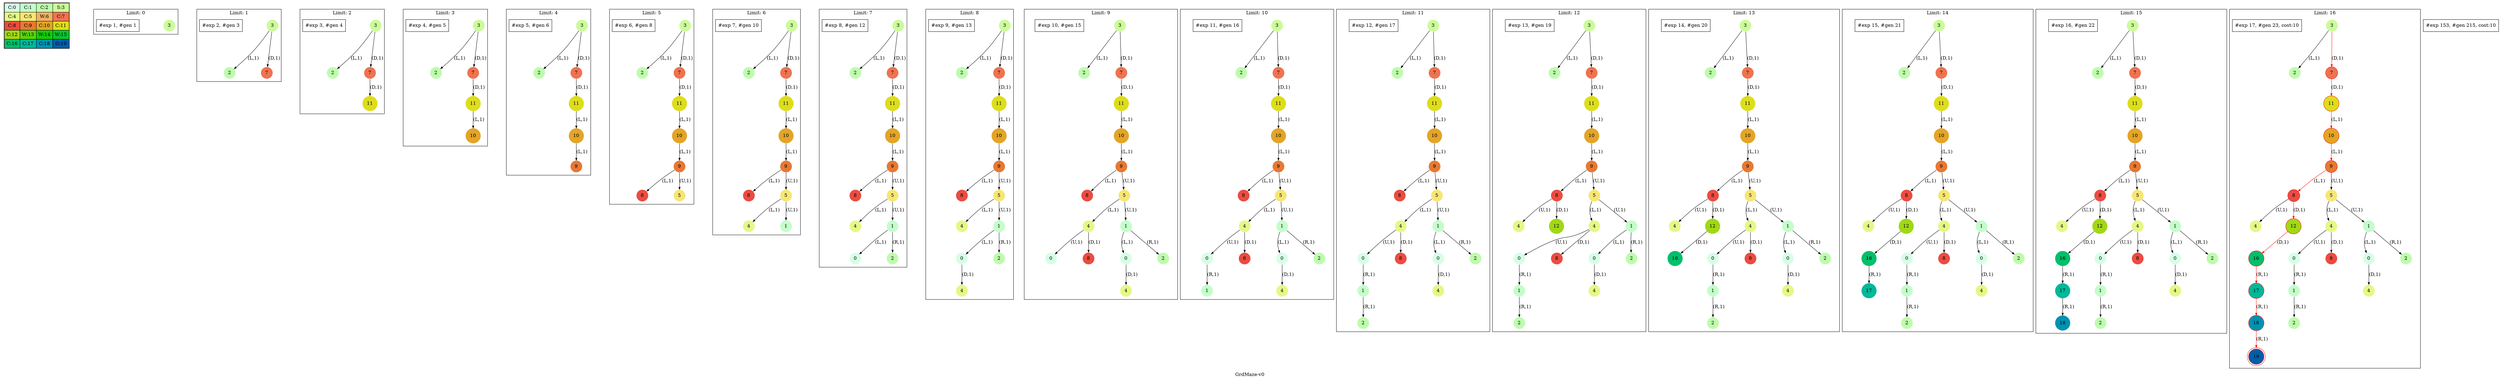 strict digraph GrdMaze { label="GrdMaze-v0"
subgraph MAP {label=Map;map [shape=plaintext label=<<table border="1" cellpadding="5" cellspacing="0" cellborder="1"><tr><td bgcolor="0.39803922 0.15947579 0.99679532 1.        ">C:0</td><td bgcolor="0.35098039 0.23194764 0.99315867 1.        ">C:1</td><td bgcolor="0.29607843 0.31486959 0.98720184 1.        ">C:2</td><td bgcolor="0.24901961 0.38410575 0.98063477 1.        ">S:3</td></tr><tr><td bgcolor="0.19411765 0.46220388 0.97128103 1.        ">C:4</td><td bgcolor="0.14705882 0.52643216 0.96182564 1.        ">C:5</td><td bgcolor="0.09215686 0.59770746 0.94913494 1.        ">W:6</td><td bgcolor="0.0372549  0.66454018 0.93467977 1.        ">C:7</td></tr><tr><td bgcolor="0.00980392 0.71791192 0.92090552 1.        ">C:8</td><td bgcolor="0.06470588 0.77520398 0.9032472  1.        ">C:9</td><td bgcolor="0.11176471 0.81974048 0.88677369 1.        ">C:10</td><td bgcolor="0.16666667 0.8660254  0.8660254  1.        ">C:11</td></tr><tr><td bgcolor="0.21372549 0.9005867  0.84695821 1.        ">C:12</td><td bgcolor="0.26862745 0.93467977 0.82325295 1.        ">W:13</td><td bgcolor="0.32352941 0.96182564 0.79801723 1.        ">W:14</td><td bgcolor="0.37058824 0.97940977 0.77520398 1.        ">W:15</td></tr><tr><td bgcolor="0.4254902  0.99315867 0.74725253 1.        ">C:16</td><td bgcolor="0.47254902 0.99907048 0.72218645 1.        ">C:17</td><td bgcolor="0.52745098 0.99907048 0.69169844 1.        ">C:18</td><td bgcolor="0.5745098  0.99315867 0.66454018 1.        ">G:19</td></tr></table>>]} 
nodesep=1 ranksep=0.5 node [shape=circle] edge [arrowsize=0.7] 
subgraph cluster0 { label="Limit: 0" nodesep=1 ranksep=0.5 node [shape=circle] edge [arrowsize=0.7] 
"0_3" [label=3 style=filled color=white  fillcolor="0.24901961 0.38410575 0.98063477 1.        "];  "#exp 1, #gen 1" [ shape=box ];
}
subgraph cluster1 { label="Limit: 1" nodesep=1 ranksep=0.5 node [shape=circle] edge [arrowsize=0.7] 
"1_3" [label=3 style=filled color=white  fillcolor="0.24901961 0.38410575 0.98063477 1.        "]; 
"1_3.2-0" [label=2 style=filled color=white  fillcolor="0.29607843 0.31486959 0.98720184 1.        "];  "1_3" -> "1_3.2-0" [label="(L,1)" ]; 
"1_3.7-3" [label=7 style=filled color=white  fillcolor="0.0372549  0.66454018 0.93467977 1.        "];  "1_3" -> "1_3.7-3" [label="(D,1)" ];  "#exp 2, #gen 3" [ shape=box ];
}
subgraph cluster2 { label="Limit: 2" nodesep=1 ranksep=0.5 node [shape=circle] edge [arrowsize=0.7] 
"2_3" [label=3 style=filled color=white  fillcolor="0.24901961 0.38410575 0.98063477 1.        "]; 
"2_3.2-0" [label=2 style=filled color=white  fillcolor="0.29607843 0.31486959 0.98720184 1.        "];  "2_3" -> "2_3.2-0" [label="(L,1)" ]; 
"2_3.7-3" [label=7 style=filled color=white  fillcolor="0.0372549  0.66454018 0.93467977 1.        "];  "2_3" -> "2_3.7-3" [label="(D,1)" ]; 
"2_3.7.11-3" [label=11 style=filled color=white  fillcolor="0.16666667 0.8660254  0.8660254  1.        "];  "2_3.7-3" -> "2_3.7.11-3" [label="(D,1)" ];  "#exp 3, #gen 4" [ shape=box ];
}
subgraph cluster3 { label="Limit: 3" nodesep=1 ranksep=0.5 node [shape=circle] edge [arrowsize=0.7] 
"3_3" [label=3 style=filled color=white  fillcolor="0.24901961 0.38410575 0.98063477 1.        "]; 
"3_3.2-0" [label=2 style=filled color=white  fillcolor="0.29607843 0.31486959 0.98720184 1.        "];  "3_3" -> "3_3.2-0" [label="(L,1)" ]; 
"3_3.7-3" [label=7 style=filled color=white  fillcolor="0.0372549  0.66454018 0.93467977 1.        "];  "3_3" -> "3_3.7-3" [label="(D,1)" ]; 
"3_3.7.11-3" [label=11 style=filled color=white  fillcolor="0.16666667 0.8660254  0.8660254  1.        "];  "3_3.7-3" -> "3_3.7.11-3" [label="(D,1)" ]; 
"3_3.7.11.10-0" [label=10 style=filled color=white  fillcolor="0.11176471 0.81974048 0.88677369 1.        "];  "3_3.7.11-3" -> "3_3.7.11.10-0" [label="(L,1)" ];  "#exp 4, #gen 5" [ shape=box ];
}
subgraph cluster4 { label="Limit: 4" nodesep=1 ranksep=0.5 node [shape=circle] edge [arrowsize=0.7] 
"4_3" [label=3 style=filled color=white  fillcolor="0.24901961 0.38410575 0.98063477 1.        "]; 
"4_3.2-0" [label=2 style=filled color=white  fillcolor="0.29607843 0.31486959 0.98720184 1.        "];  "4_3" -> "4_3.2-0" [label="(L,1)" ]; 
"4_3.7-3" [label=7 style=filled color=white  fillcolor="0.0372549  0.66454018 0.93467977 1.        "];  "4_3" -> "4_3.7-3" [label="(D,1)" ]; 
"4_3.7.11-3" [label=11 style=filled color=white  fillcolor="0.16666667 0.8660254  0.8660254  1.        "];  "4_3.7-3" -> "4_3.7.11-3" [label="(D,1)" ]; 
"4_3.7.11.10-0" [label=10 style=filled color=white  fillcolor="0.11176471 0.81974048 0.88677369 1.        "];  "4_3.7.11-3" -> "4_3.7.11.10-0" [label="(L,1)" ]; 
"4_3.7.11.10.9-0" [label=9 style=filled color=white  fillcolor="0.06470588 0.77520398 0.9032472  1.        "];  "4_3.7.11.10-0" -> "4_3.7.11.10.9-0" [label="(L,1)" ];  "#exp 5, #gen 6" [ shape=box ];
}
subgraph cluster5 { label="Limit: 5" nodesep=1 ranksep=0.5 node [shape=circle] edge [arrowsize=0.7] 
"5_3" [label=3 style=filled color=white  fillcolor="0.24901961 0.38410575 0.98063477 1.        "]; 
"5_3.2-0" [label=2 style=filled color=white  fillcolor="0.29607843 0.31486959 0.98720184 1.        "];  "5_3" -> "5_3.2-0" [label="(L,1)" ]; 
"5_3.7-3" [label=7 style=filled color=white  fillcolor="0.0372549  0.66454018 0.93467977 1.        "];  "5_3" -> "5_3.7-3" [label="(D,1)" ]; 
"5_3.7.11-3" [label=11 style=filled color=white  fillcolor="0.16666667 0.8660254  0.8660254  1.        "];  "5_3.7-3" -> "5_3.7.11-3" [label="(D,1)" ]; 
"5_3.7.11.10-0" [label=10 style=filled color=white  fillcolor="0.11176471 0.81974048 0.88677369 1.        "];  "5_3.7.11-3" -> "5_3.7.11.10-0" [label="(L,1)" ]; 
"5_3.7.11.10.9-0" [label=9 style=filled color=white  fillcolor="0.06470588 0.77520398 0.9032472  1.        "];  "5_3.7.11.10-0" -> "5_3.7.11.10.9-0" [label="(L,1)" ]; 
"5_3.7.11.10.9.8-0" [label=8 style=filled color=white  fillcolor="0.00980392 0.71791192 0.92090552 1.        "];  "5_3.7.11.10.9-0" -> "5_3.7.11.10.9.8-0" [label="(L,1)" ]; 
"5_3.7.11.10.9.5-2" [label=5 style=filled color=white  fillcolor="0.14705882 0.52643216 0.96182564 1.        "];  "5_3.7.11.10.9-0" -> "5_3.7.11.10.9.5-2" [label="(U,1)" ];  "#exp 6, #gen 8" [ shape=box ];
}
subgraph cluster6 { label="Limit: 6" nodesep=1 ranksep=0.5 node [shape=circle] edge [arrowsize=0.7] 
"6_3" [label=3 style=filled color=white  fillcolor="0.24901961 0.38410575 0.98063477 1.        "]; 
"6_3.2-0" [label=2 style=filled color=white  fillcolor="0.29607843 0.31486959 0.98720184 1.        "];  "6_3" -> "6_3.2-0" [label="(L,1)" ]; 
"6_3.7-3" [label=7 style=filled color=white  fillcolor="0.0372549  0.66454018 0.93467977 1.        "];  "6_3" -> "6_3.7-3" [label="(D,1)" ]; 
"6_3.7.11-3" [label=11 style=filled color=white  fillcolor="0.16666667 0.8660254  0.8660254  1.        "];  "6_3.7-3" -> "6_3.7.11-3" [label="(D,1)" ]; 
"6_3.7.11.10-0" [label=10 style=filled color=white  fillcolor="0.11176471 0.81974048 0.88677369 1.        "];  "6_3.7.11-3" -> "6_3.7.11.10-0" [label="(L,1)" ]; 
"6_3.7.11.10.9-0" [label=9 style=filled color=white  fillcolor="0.06470588 0.77520398 0.9032472  1.        "];  "6_3.7.11.10-0" -> "6_3.7.11.10.9-0" [label="(L,1)" ]; 
"6_3.7.11.10.9.8-0" [label=8 style=filled color=white  fillcolor="0.00980392 0.71791192 0.92090552 1.        "];  "6_3.7.11.10.9-0" -> "6_3.7.11.10.9.8-0" [label="(L,1)" ]; 
"6_3.7.11.10.9.5-2" [label=5 style=filled color=white  fillcolor="0.14705882 0.52643216 0.96182564 1.        "];  "6_3.7.11.10.9-0" -> "6_3.7.11.10.9.5-2" [label="(U,1)" ]; 
"6_3.7.11.10.9.5.4-0" [label=4 style=filled color=white  fillcolor="0.19411765 0.46220388 0.97128103 1.        "];  "6_3.7.11.10.9.5-2" -> "6_3.7.11.10.9.5.4-0" [label="(L,1)" ]; 
"6_3.7.11.10.9.5.1-2" [label=1 style=filled color=white  fillcolor="0.35098039 0.23194764 0.99315867 1.        "];  "6_3.7.11.10.9.5-2" -> "6_3.7.11.10.9.5.1-2" [label="(U,1)" ];  "#exp 7, #gen 10" [ shape=box ];
}
subgraph cluster7 { label="Limit: 7" nodesep=1 ranksep=0.5 node [shape=circle] edge [arrowsize=0.7] 
"7_3" [label=3 style=filled color=white  fillcolor="0.24901961 0.38410575 0.98063477 1.        "]; 
"7_3.2-0" [label=2 style=filled color=white  fillcolor="0.29607843 0.31486959 0.98720184 1.        "];  "7_3" -> "7_3.2-0" [label="(L,1)" ]; 
"7_3.7-3" [label=7 style=filled color=white  fillcolor="0.0372549  0.66454018 0.93467977 1.        "];  "7_3" -> "7_3.7-3" [label="(D,1)" ]; 
"7_3.7.11-3" [label=11 style=filled color=white  fillcolor="0.16666667 0.8660254  0.8660254  1.        "];  "7_3.7-3" -> "7_3.7.11-3" [label="(D,1)" ]; 
"7_3.7.11.10-0" [label=10 style=filled color=white  fillcolor="0.11176471 0.81974048 0.88677369 1.        "];  "7_3.7.11-3" -> "7_3.7.11.10-0" [label="(L,1)" ]; 
"7_3.7.11.10.9-0" [label=9 style=filled color=white  fillcolor="0.06470588 0.77520398 0.9032472  1.        "];  "7_3.7.11.10-0" -> "7_3.7.11.10.9-0" [label="(L,1)" ]; 
"7_3.7.11.10.9.8-0" [label=8 style=filled color=white  fillcolor="0.00980392 0.71791192 0.92090552 1.        "];  "7_3.7.11.10.9-0" -> "7_3.7.11.10.9.8-0" [label="(L,1)" ]; 
"7_3.7.11.10.9.5-2" [label=5 style=filled color=white  fillcolor="0.14705882 0.52643216 0.96182564 1.        "];  "7_3.7.11.10.9-0" -> "7_3.7.11.10.9.5-2" [label="(U,1)" ]; 
"7_3.7.11.10.9.5.4-0" [label=4 style=filled color=white  fillcolor="0.19411765 0.46220388 0.97128103 1.        "];  "7_3.7.11.10.9.5-2" -> "7_3.7.11.10.9.5.4-0" [label="(L,1)" ]; 
"7_3.7.11.10.9.5.1-2" [label=1 style=filled color=white  fillcolor="0.35098039 0.23194764 0.99315867 1.        "];  "7_3.7.11.10.9.5-2" -> "7_3.7.11.10.9.5.1-2" [label="(U,1)" ]; 
"7_3.7.11.10.9.5.1.0-0" [label=0 style=filled color=white  fillcolor="0.39803922 0.15947579 0.99679532 1.        "];  "7_3.7.11.10.9.5.1-2" -> "7_3.7.11.10.9.5.1.0-0" [label="(L,1)" ]; 
"7_3.7.11.10.9.5.1.2-1" [label=2 style=filled color=white  fillcolor="0.29607843 0.31486959 0.98720184 1.        "];  "7_3.7.11.10.9.5.1-2" -> "7_3.7.11.10.9.5.1.2-1" [label="(R,1)" ];  "#exp 8, #gen 12" [ shape=box ];
}
subgraph cluster8 { label="Limit: 8" nodesep=1 ranksep=0.5 node [shape=circle] edge [arrowsize=0.7] 
"8_3" [label=3 style=filled color=white  fillcolor="0.24901961 0.38410575 0.98063477 1.        "]; 
"8_3.2-0" [label=2 style=filled color=white  fillcolor="0.29607843 0.31486959 0.98720184 1.        "];  "8_3" -> "8_3.2-0" [label="(L,1)" ]; 
"8_3.7-3" [label=7 style=filled color=white  fillcolor="0.0372549  0.66454018 0.93467977 1.        "];  "8_3" -> "8_3.7-3" [label="(D,1)" ]; 
"8_3.7.11-3" [label=11 style=filled color=white  fillcolor="0.16666667 0.8660254  0.8660254  1.        "];  "8_3.7-3" -> "8_3.7.11-3" [label="(D,1)" ]; 
"8_3.7.11.10-0" [label=10 style=filled color=white  fillcolor="0.11176471 0.81974048 0.88677369 1.        "];  "8_3.7.11-3" -> "8_3.7.11.10-0" [label="(L,1)" ]; 
"8_3.7.11.10.9-0" [label=9 style=filled color=white  fillcolor="0.06470588 0.77520398 0.9032472  1.        "];  "8_3.7.11.10-0" -> "8_3.7.11.10.9-0" [label="(L,1)" ]; 
"8_3.7.11.10.9.8-0" [label=8 style=filled color=white  fillcolor="0.00980392 0.71791192 0.92090552 1.        "];  "8_3.7.11.10.9-0" -> "8_3.7.11.10.9.8-0" [label="(L,1)" ]; 
"8_3.7.11.10.9.5-2" [label=5 style=filled color=white  fillcolor="0.14705882 0.52643216 0.96182564 1.        "];  "8_3.7.11.10.9-0" -> "8_3.7.11.10.9.5-2" [label="(U,1)" ]; 
"8_3.7.11.10.9.5.4-0" [label=4 style=filled color=white  fillcolor="0.19411765 0.46220388 0.97128103 1.        "];  "8_3.7.11.10.9.5-2" -> "8_3.7.11.10.9.5.4-0" [label="(L,1)" ]; 
"8_3.7.11.10.9.5.1-2" [label=1 style=filled color=white  fillcolor="0.35098039 0.23194764 0.99315867 1.        "];  "8_3.7.11.10.9.5-2" -> "8_3.7.11.10.9.5.1-2" [label="(U,1)" ]; 
"8_3.7.11.10.9.5.1.0-0" [label=0 style=filled color=white  fillcolor="0.39803922 0.15947579 0.99679532 1.        "];  "8_3.7.11.10.9.5.1-2" -> "8_3.7.11.10.9.5.1.0-0" [label="(L,1)" ]; 
"8_3.7.11.10.9.5.1.2-1" [label=2 style=filled color=white  fillcolor="0.29607843 0.31486959 0.98720184 1.        "];  "8_3.7.11.10.9.5.1-2" -> "8_3.7.11.10.9.5.1.2-1" [label="(R,1)" ]; 
"8_3.7.11.10.9.5.1.0.4-3" [label=4 style=filled color=white  fillcolor="0.19411765 0.46220388 0.97128103 1.        "];  "8_3.7.11.10.9.5.1.0-0" -> "8_3.7.11.10.9.5.1.0.4-3" [label="(D,1)" ];  "#exp 9, #gen 13" [ shape=box ];
}
subgraph cluster9 { label="Limit: 9" nodesep=1 ranksep=0.5 node [shape=circle] edge [arrowsize=0.7] 
"9_3" [label=3 style=filled color=white  fillcolor="0.24901961 0.38410575 0.98063477 1.        "]; 
"9_3.2-0" [label=2 style=filled color=white  fillcolor="0.29607843 0.31486959 0.98720184 1.        "];  "9_3" -> "9_3.2-0" [label="(L,1)" ]; 
"9_3.7-3" [label=7 style=filled color=white  fillcolor="0.0372549  0.66454018 0.93467977 1.        "];  "9_3" -> "9_3.7-3" [label="(D,1)" ]; 
"9_3.7.11-3" [label=11 style=filled color=white  fillcolor="0.16666667 0.8660254  0.8660254  1.        "];  "9_3.7-3" -> "9_3.7.11-3" [label="(D,1)" ]; 
"9_3.7.11.10-0" [label=10 style=filled color=white  fillcolor="0.11176471 0.81974048 0.88677369 1.        "];  "9_3.7.11-3" -> "9_3.7.11.10-0" [label="(L,1)" ]; 
"9_3.7.11.10.9-0" [label=9 style=filled color=white  fillcolor="0.06470588 0.77520398 0.9032472  1.        "];  "9_3.7.11.10-0" -> "9_3.7.11.10.9-0" [label="(L,1)" ]; 
"9_3.7.11.10.9.8-0" [label=8 style=filled color=white  fillcolor="0.00980392 0.71791192 0.92090552 1.        "];  "9_3.7.11.10.9-0" -> "9_3.7.11.10.9.8-0" [label="(L,1)" ]; 
"9_3.7.11.10.9.5-2" [label=5 style=filled color=white  fillcolor="0.14705882 0.52643216 0.96182564 1.        "];  "9_3.7.11.10.9-0" -> "9_3.7.11.10.9.5-2" [label="(U,1)" ]; 
"9_3.7.11.10.9.5.4-0" [label=4 style=filled color=white  fillcolor="0.19411765 0.46220388 0.97128103 1.        "];  "9_3.7.11.10.9.5-2" -> "9_3.7.11.10.9.5.4-0" [label="(L,1)" ]; 
"9_3.7.11.10.9.5.1-2" [label=1 style=filled color=white  fillcolor="0.35098039 0.23194764 0.99315867 1.        "];  "9_3.7.11.10.9.5-2" -> "9_3.7.11.10.9.5.1-2" [label="(U,1)" ]; 
"9_3.7.11.10.9.5.1.0-0" [label=0 style=filled color=white  fillcolor="0.39803922 0.15947579 0.99679532 1.        "];  "9_3.7.11.10.9.5.1-2" -> "9_3.7.11.10.9.5.1.0-0" [label="(L,1)" ]; 
"9_3.7.11.10.9.5.1.2-1" [label=2 style=filled color=white  fillcolor="0.29607843 0.31486959 0.98720184 1.        "];  "9_3.7.11.10.9.5.1-2" -> "9_3.7.11.10.9.5.1.2-1" [label="(R,1)" ]; 
"9_3.7.11.10.9.5.1.0.4-3" [label=4 style=filled color=white  fillcolor="0.19411765 0.46220388 0.97128103 1.        "];  "9_3.7.11.10.9.5.1.0-0" -> "9_3.7.11.10.9.5.1.0.4-3" [label="(D,1)" ]; 
"9_3.7.11.10.9.5.4.0-2" [label=0 style=filled color=white  fillcolor="0.39803922 0.15947579 0.99679532 1.        "];  "9_3.7.11.10.9.5.4-0" -> "9_3.7.11.10.9.5.4.0-2" [label="(U,1)" ]; 
"9_3.7.11.10.9.5.4.8-3" [label=8 style=filled color=white  fillcolor="0.00980392 0.71791192 0.92090552 1.        "];  "9_3.7.11.10.9.5.4-0" -> "9_3.7.11.10.9.5.4.8-3" [label="(D,1)" ];  "#exp 10, #gen 15" [ shape=box ];
}
subgraph cluster10 { label="Limit: 10" nodesep=1 ranksep=0.5 node [shape=circle] edge [arrowsize=0.7] 
"10_3" [label=3 style=filled color=white  fillcolor="0.24901961 0.38410575 0.98063477 1.        "]; 
"10_3.2-0" [label=2 style=filled color=white  fillcolor="0.29607843 0.31486959 0.98720184 1.        "];  "10_3" -> "10_3.2-0" [label="(L,1)" ]; 
"10_3.7-3" [label=7 style=filled color=white  fillcolor="0.0372549  0.66454018 0.93467977 1.        "];  "10_3" -> "10_3.7-3" [label="(D,1)" ]; 
"10_3.7.11-3" [label=11 style=filled color=white  fillcolor="0.16666667 0.8660254  0.8660254  1.        "];  "10_3.7-3" -> "10_3.7.11-3" [label="(D,1)" ]; 
"10_3.7.11.10-0" [label=10 style=filled color=white  fillcolor="0.11176471 0.81974048 0.88677369 1.        "];  "10_3.7.11-3" -> "10_3.7.11.10-0" [label="(L,1)" ]; 
"10_3.7.11.10.9-0" [label=9 style=filled color=white  fillcolor="0.06470588 0.77520398 0.9032472  1.        "];  "10_3.7.11.10-0" -> "10_3.7.11.10.9-0" [label="(L,1)" ]; 
"10_3.7.11.10.9.8-0" [label=8 style=filled color=white  fillcolor="0.00980392 0.71791192 0.92090552 1.        "];  "10_3.7.11.10.9-0" -> "10_3.7.11.10.9.8-0" [label="(L,1)" ]; 
"10_3.7.11.10.9.5-2" [label=5 style=filled color=white  fillcolor="0.14705882 0.52643216 0.96182564 1.        "];  "10_3.7.11.10.9-0" -> "10_3.7.11.10.9.5-2" [label="(U,1)" ]; 
"10_3.7.11.10.9.5.4-0" [label=4 style=filled color=white  fillcolor="0.19411765 0.46220388 0.97128103 1.        "];  "10_3.7.11.10.9.5-2" -> "10_3.7.11.10.9.5.4-0" [label="(L,1)" ]; 
"10_3.7.11.10.9.5.1-2" [label=1 style=filled color=white  fillcolor="0.35098039 0.23194764 0.99315867 1.        "];  "10_3.7.11.10.9.5-2" -> "10_3.7.11.10.9.5.1-2" [label="(U,1)" ]; 
"10_3.7.11.10.9.5.1.0-0" [label=0 style=filled color=white  fillcolor="0.39803922 0.15947579 0.99679532 1.        "];  "10_3.7.11.10.9.5.1-2" -> "10_3.7.11.10.9.5.1.0-0" [label="(L,1)" ]; 
"10_3.7.11.10.9.5.1.2-1" [label=2 style=filled color=white  fillcolor="0.29607843 0.31486959 0.98720184 1.        "];  "10_3.7.11.10.9.5.1-2" -> "10_3.7.11.10.9.5.1.2-1" [label="(R,1)" ]; 
"10_3.7.11.10.9.5.1.0.4-3" [label=4 style=filled color=white  fillcolor="0.19411765 0.46220388 0.97128103 1.        "];  "10_3.7.11.10.9.5.1.0-0" -> "10_3.7.11.10.9.5.1.0.4-3" [label="(D,1)" ]; 
"10_3.7.11.10.9.5.4.0-2" [label=0 style=filled color=white  fillcolor="0.39803922 0.15947579 0.99679532 1.        "];  "10_3.7.11.10.9.5.4-0" -> "10_3.7.11.10.9.5.4.0-2" [label="(U,1)" ]; 
"10_3.7.11.10.9.5.4.8-3" [label=8 style=filled color=white  fillcolor="0.00980392 0.71791192 0.92090552 1.        "];  "10_3.7.11.10.9.5.4-0" -> "10_3.7.11.10.9.5.4.8-3" [label="(D,1)" ]; 
"10_3.7.11.10.9.5.4.0.1-1" [label=1 style=filled color=white  fillcolor="0.35098039 0.23194764 0.99315867 1.        "];  "10_3.7.11.10.9.5.4.0-2" -> "10_3.7.11.10.9.5.4.0.1-1" [label="(R,1)" ];  "#exp 11, #gen 16" [ shape=box ];
}
subgraph cluster11 { label="Limit: 11" nodesep=1 ranksep=0.5 node [shape=circle] edge [arrowsize=0.7] 
"11_3" [label=3 style=filled color=white  fillcolor="0.24901961 0.38410575 0.98063477 1.        "]; 
"11_3.2-0" [label=2 style=filled color=white  fillcolor="0.29607843 0.31486959 0.98720184 1.        "];  "11_3" -> "11_3.2-0" [label="(L,1)" ]; 
"11_3.7-3" [label=7 style=filled color=white  fillcolor="0.0372549  0.66454018 0.93467977 1.        "];  "11_3" -> "11_3.7-3" [label="(D,1)" ]; 
"11_3.7.11-3" [label=11 style=filled color=white  fillcolor="0.16666667 0.8660254  0.8660254  1.        "];  "11_3.7-3" -> "11_3.7.11-3" [label="(D,1)" ]; 
"11_3.7.11.10-0" [label=10 style=filled color=white  fillcolor="0.11176471 0.81974048 0.88677369 1.        "];  "11_3.7.11-3" -> "11_3.7.11.10-0" [label="(L,1)" ]; 
"11_3.7.11.10.9-0" [label=9 style=filled color=white  fillcolor="0.06470588 0.77520398 0.9032472  1.        "];  "11_3.7.11.10-0" -> "11_3.7.11.10.9-0" [label="(L,1)" ]; 
"11_3.7.11.10.9.8-0" [label=8 style=filled color=white  fillcolor="0.00980392 0.71791192 0.92090552 1.        "];  "11_3.7.11.10.9-0" -> "11_3.7.11.10.9.8-0" [label="(L,1)" ]; 
"11_3.7.11.10.9.5-2" [label=5 style=filled color=white  fillcolor="0.14705882 0.52643216 0.96182564 1.        "];  "11_3.7.11.10.9-0" -> "11_3.7.11.10.9.5-2" [label="(U,1)" ]; 
"11_3.7.11.10.9.5.4-0" [label=4 style=filled color=white  fillcolor="0.19411765 0.46220388 0.97128103 1.        "];  "11_3.7.11.10.9.5-2" -> "11_3.7.11.10.9.5.4-0" [label="(L,1)" ]; 
"11_3.7.11.10.9.5.1-2" [label=1 style=filled color=white  fillcolor="0.35098039 0.23194764 0.99315867 1.        "];  "11_3.7.11.10.9.5-2" -> "11_3.7.11.10.9.5.1-2" [label="(U,1)" ]; 
"11_3.7.11.10.9.5.1.0-0" [label=0 style=filled color=white  fillcolor="0.39803922 0.15947579 0.99679532 1.        "];  "11_3.7.11.10.9.5.1-2" -> "11_3.7.11.10.9.5.1.0-0" [label="(L,1)" ]; 
"11_3.7.11.10.9.5.1.2-1" [label=2 style=filled color=white  fillcolor="0.29607843 0.31486959 0.98720184 1.        "];  "11_3.7.11.10.9.5.1-2" -> "11_3.7.11.10.9.5.1.2-1" [label="(R,1)" ]; 
"11_3.7.11.10.9.5.1.0.4-3" [label=4 style=filled color=white  fillcolor="0.19411765 0.46220388 0.97128103 1.        "];  "11_3.7.11.10.9.5.1.0-0" -> "11_3.7.11.10.9.5.1.0.4-3" [label="(D,1)" ]; 
"11_3.7.11.10.9.5.4.0-2" [label=0 style=filled color=white  fillcolor="0.39803922 0.15947579 0.99679532 1.        "];  "11_3.7.11.10.9.5.4-0" -> "11_3.7.11.10.9.5.4.0-2" [label="(U,1)" ]; 
"11_3.7.11.10.9.5.4.8-3" [label=8 style=filled color=white  fillcolor="0.00980392 0.71791192 0.92090552 1.        "];  "11_3.7.11.10.9.5.4-0" -> "11_3.7.11.10.9.5.4.8-3" [label="(D,1)" ]; 
"11_3.7.11.10.9.5.4.0.1-1" [label=1 style=filled color=white  fillcolor="0.35098039 0.23194764 0.99315867 1.        "];  "11_3.7.11.10.9.5.4.0-2" -> "11_3.7.11.10.9.5.4.0.1-1" [label="(R,1)" ]; 
"11_3.7.11.10.9.5.4.0.1.2-1" [label=2 style=filled color=white  fillcolor="0.29607843 0.31486959 0.98720184 1.        "];  "11_3.7.11.10.9.5.4.0.1-1" -> "11_3.7.11.10.9.5.4.0.1.2-1" [label="(R,1)" ];  "#exp 12, #gen 17" [ shape=box ];
}
subgraph cluster12 { label="Limit: 12" nodesep=1 ranksep=0.5 node [shape=circle] edge [arrowsize=0.7] 
"12_3" [label=3 style=filled color=white  fillcolor="0.24901961 0.38410575 0.98063477 1.        "]; 
"12_3.2-0" [label=2 style=filled color=white  fillcolor="0.29607843 0.31486959 0.98720184 1.        "];  "12_3" -> "12_3.2-0" [label="(L,1)" ]; 
"12_3.7-3" [label=7 style=filled color=white  fillcolor="0.0372549  0.66454018 0.93467977 1.        "];  "12_3" -> "12_3.7-3" [label="(D,1)" ]; 
"12_3.7.11-3" [label=11 style=filled color=white  fillcolor="0.16666667 0.8660254  0.8660254  1.        "];  "12_3.7-3" -> "12_3.7.11-3" [label="(D,1)" ]; 
"12_3.7.11.10-0" [label=10 style=filled color=white  fillcolor="0.11176471 0.81974048 0.88677369 1.        "];  "12_3.7.11-3" -> "12_3.7.11.10-0" [label="(L,1)" ]; 
"12_3.7.11.10.9-0" [label=9 style=filled color=white  fillcolor="0.06470588 0.77520398 0.9032472  1.        "];  "12_3.7.11.10-0" -> "12_3.7.11.10.9-0" [label="(L,1)" ]; 
"12_3.7.11.10.9.8-0" [label=8 style=filled color=white  fillcolor="0.00980392 0.71791192 0.92090552 1.        "];  "12_3.7.11.10.9-0" -> "12_3.7.11.10.9.8-0" [label="(L,1)" ]; 
"12_3.7.11.10.9.5-2" [label=5 style=filled color=white  fillcolor="0.14705882 0.52643216 0.96182564 1.        "];  "12_3.7.11.10.9-0" -> "12_3.7.11.10.9.5-2" [label="(U,1)" ]; 
"12_3.7.11.10.9.5.4-0" [label=4 style=filled color=white  fillcolor="0.19411765 0.46220388 0.97128103 1.        "];  "12_3.7.11.10.9.5-2" -> "12_3.7.11.10.9.5.4-0" [label="(L,1)" ]; 
"12_3.7.11.10.9.5.1-2" [label=1 style=filled color=white  fillcolor="0.35098039 0.23194764 0.99315867 1.        "];  "12_3.7.11.10.9.5-2" -> "12_3.7.11.10.9.5.1-2" [label="(U,1)" ]; 
"12_3.7.11.10.9.5.1.0-0" [label=0 style=filled color=white  fillcolor="0.39803922 0.15947579 0.99679532 1.        "];  "12_3.7.11.10.9.5.1-2" -> "12_3.7.11.10.9.5.1.0-0" [label="(L,1)" ]; 
"12_3.7.11.10.9.5.1.2-1" [label=2 style=filled color=white  fillcolor="0.29607843 0.31486959 0.98720184 1.        "];  "12_3.7.11.10.9.5.1-2" -> "12_3.7.11.10.9.5.1.2-1" [label="(R,1)" ]; 
"12_3.7.11.10.9.5.1.0.4-3" [label=4 style=filled color=white  fillcolor="0.19411765 0.46220388 0.97128103 1.        "];  "12_3.7.11.10.9.5.1.0-0" -> "12_3.7.11.10.9.5.1.0.4-3" [label="(D,1)" ]; 
"12_3.7.11.10.9.5.4.0-2" [label=0 style=filled color=white  fillcolor="0.39803922 0.15947579 0.99679532 1.        "];  "12_3.7.11.10.9.5.4-0" -> "12_3.7.11.10.9.5.4.0-2" [label="(U,1)" ]; 
"12_3.7.11.10.9.5.4.8-3" [label=8 style=filled color=white  fillcolor="0.00980392 0.71791192 0.92090552 1.        "];  "12_3.7.11.10.9.5.4-0" -> "12_3.7.11.10.9.5.4.8-3" [label="(D,1)" ]; 
"12_3.7.11.10.9.5.4.0.1-1" [label=1 style=filled color=white  fillcolor="0.35098039 0.23194764 0.99315867 1.        "];  "12_3.7.11.10.9.5.4.0-2" -> "12_3.7.11.10.9.5.4.0.1-1" [label="(R,1)" ]; 
"12_3.7.11.10.9.5.4.0.1.2-1" [label=2 style=filled color=white  fillcolor="0.29607843 0.31486959 0.98720184 1.        "];  "12_3.7.11.10.9.5.4.0.1-1" -> "12_3.7.11.10.9.5.4.0.1.2-1" [label="(R,1)" ]; 
"12_3.7.11.10.9.8.4-2" [label=4 style=filled color=white  fillcolor="0.19411765 0.46220388 0.97128103 1.        "];  "12_3.7.11.10.9.8-0" -> "12_3.7.11.10.9.8.4-2" [label="(U,1)" ]; 
"12_3.7.11.10.9.8.12-3" [label=12 style=filled color=white  fillcolor="0.21372549 0.9005867  0.84695821 1.        "];  "12_3.7.11.10.9.8-0" -> "12_3.7.11.10.9.8.12-3" [label="(D,1)" ];  "#exp 13, #gen 19" [ shape=box ];
}
subgraph cluster13 { label="Limit: 13" nodesep=1 ranksep=0.5 node [shape=circle] edge [arrowsize=0.7] 
"13_3" [label=3 style=filled color=white  fillcolor="0.24901961 0.38410575 0.98063477 1.        "]; 
"13_3.2-0" [label=2 style=filled color=white  fillcolor="0.29607843 0.31486959 0.98720184 1.        "];  "13_3" -> "13_3.2-0" [label="(L,1)" ]; 
"13_3.7-3" [label=7 style=filled color=white  fillcolor="0.0372549  0.66454018 0.93467977 1.        "];  "13_3" -> "13_3.7-3" [label="(D,1)" ]; 
"13_3.7.11-3" [label=11 style=filled color=white  fillcolor="0.16666667 0.8660254  0.8660254  1.        "];  "13_3.7-3" -> "13_3.7.11-3" [label="(D,1)" ]; 
"13_3.7.11.10-0" [label=10 style=filled color=white  fillcolor="0.11176471 0.81974048 0.88677369 1.        "];  "13_3.7.11-3" -> "13_3.7.11.10-0" [label="(L,1)" ]; 
"13_3.7.11.10.9-0" [label=9 style=filled color=white  fillcolor="0.06470588 0.77520398 0.9032472  1.        "];  "13_3.7.11.10-0" -> "13_3.7.11.10.9-0" [label="(L,1)" ]; 
"13_3.7.11.10.9.8-0" [label=8 style=filled color=white  fillcolor="0.00980392 0.71791192 0.92090552 1.        "];  "13_3.7.11.10.9-0" -> "13_3.7.11.10.9.8-0" [label="(L,1)" ]; 
"13_3.7.11.10.9.5-2" [label=5 style=filled color=white  fillcolor="0.14705882 0.52643216 0.96182564 1.        "];  "13_3.7.11.10.9-0" -> "13_3.7.11.10.9.5-2" [label="(U,1)" ]; 
"13_3.7.11.10.9.5.4-0" [label=4 style=filled color=white  fillcolor="0.19411765 0.46220388 0.97128103 1.        "];  "13_3.7.11.10.9.5-2" -> "13_3.7.11.10.9.5.4-0" [label="(L,1)" ]; 
"13_3.7.11.10.9.5.1-2" [label=1 style=filled color=white  fillcolor="0.35098039 0.23194764 0.99315867 1.        "];  "13_3.7.11.10.9.5-2" -> "13_3.7.11.10.9.5.1-2" [label="(U,1)" ]; 
"13_3.7.11.10.9.5.1.0-0" [label=0 style=filled color=white  fillcolor="0.39803922 0.15947579 0.99679532 1.        "];  "13_3.7.11.10.9.5.1-2" -> "13_3.7.11.10.9.5.1.0-0" [label="(L,1)" ]; 
"13_3.7.11.10.9.5.1.2-1" [label=2 style=filled color=white  fillcolor="0.29607843 0.31486959 0.98720184 1.        "];  "13_3.7.11.10.9.5.1-2" -> "13_3.7.11.10.9.5.1.2-1" [label="(R,1)" ]; 
"13_3.7.11.10.9.5.1.0.4-3" [label=4 style=filled color=white  fillcolor="0.19411765 0.46220388 0.97128103 1.        "];  "13_3.7.11.10.9.5.1.0-0" -> "13_3.7.11.10.9.5.1.0.4-3" [label="(D,1)" ]; 
"13_3.7.11.10.9.5.4.0-2" [label=0 style=filled color=white  fillcolor="0.39803922 0.15947579 0.99679532 1.        "];  "13_3.7.11.10.9.5.4-0" -> "13_3.7.11.10.9.5.4.0-2" [label="(U,1)" ]; 
"13_3.7.11.10.9.5.4.8-3" [label=8 style=filled color=white  fillcolor="0.00980392 0.71791192 0.92090552 1.        "];  "13_3.7.11.10.9.5.4-0" -> "13_3.7.11.10.9.5.4.8-3" [label="(D,1)" ]; 
"13_3.7.11.10.9.5.4.0.1-1" [label=1 style=filled color=white  fillcolor="0.35098039 0.23194764 0.99315867 1.        "];  "13_3.7.11.10.9.5.4.0-2" -> "13_3.7.11.10.9.5.4.0.1-1" [label="(R,1)" ]; 
"13_3.7.11.10.9.5.4.0.1.2-1" [label=2 style=filled color=white  fillcolor="0.29607843 0.31486959 0.98720184 1.        "];  "13_3.7.11.10.9.5.4.0.1-1" -> "13_3.7.11.10.9.5.4.0.1.2-1" [label="(R,1)" ]; 
"13_3.7.11.10.9.8.4-2" [label=4 style=filled color=white  fillcolor="0.19411765 0.46220388 0.97128103 1.        "];  "13_3.7.11.10.9.8-0" -> "13_3.7.11.10.9.8.4-2" [label="(U,1)" ]; 
"13_3.7.11.10.9.8.12-3" [label=12 style=filled color=white  fillcolor="0.21372549 0.9005867  0.84695821 1.        "];  "13_3.7.11.10.9.8-0" -> "13_3.7.11.10.9.8.12-3" [label="(D,1)" ]; 
"13_3.7.11.10.9.8.12.16-3" [label=16 style=filled color=white  fillcolor="0.4254902  0.99315867 0.74725253 1.        "];  "13_3.7.11.10.9.8.12-3" -> "13_3.7.11.10.9.8.12.16-3" [label="(D,1)" ];  "#exp 14, #gen 20" [ shape=box ];
}
subgraph cluster14 { label="Limit: 14" nodesep=1 ranksep=0.5 node [shape=circle] edge [arrowsize=0.7] 
"14_3" [label=3 style=filled color=white  fillcolor="0.24901961 0.38410575 0.98063477 1.        "]; 
"14_3.2-0" [label=2 style=filled color=white  fillcolor="0.29607843 0.31486959 0.98720184 1.        "];  "14_3" -> "14_3.2-0" [label="(L,1)" ]; 
"14_3.7-3" [label=7 style=filled color=white  fillcolor="0.0372549  0.66454018 0.93467977 1.        "];  "14_3" -> "14_3.7-3" [label="(D,1)" ]; 
"14_3.7.11-3" [label=11 style=filled color=white  fillcolor="0.16666667 0.8660254  0.8660254  1.        "];  "14_3.7-3" -> "14_3.7.11-3" [label="(D,1)" ]; 
"14_3.7.11.10-0" [label=10 style=filled color=white  fillcolor="0.11176471 0.81974048 0.88677369 1.        "];  "14_3.7.11-3" -> "14_3.7.11.10-0" [label="(L,1)" ]; 
"14_3.7.11.10.9-0" [label=9 style=filled color=white  fillcolor="0.06470588 0.77520398 0.9032472  1.        "];  "14_3.7.11.10-0" -> "14_3.7.11.10.9-0" [label="(L,1)" ]; 
"14_3.7.11.10.9.8-0" [label=8 style=filled color=white  fillcolor="0.00980392 0.71791192 0.92090552 1.        "];  "14_3.7.11.10.9-0" -> "14_3.7.11.10.9.8-0" [label="(L,1)" ]; 
"14_3.7.11.10.9.5-2" [label=5 style=filled color=white  fillcolor="0.14705882 0.52643216 0.96182564 1.        "];  "14_3.7.11.10.9-0" -> "14_3.7.11.10.9.5-2" [label="(U,1)" ]; 
"14_3.7.11.10.9.5.4-0" [label=4 style=filled color=white  fillcolor="0.19411765 0.46220388 0.97128103 1.        "];  "14_3.7.11.10.9.5-2" -> "14_3.7.11.10.9.5.4-0" [label="(L,1)" ]; 
"14_3.7.11.10.9.5.1-2" [label=1 style=filled color=white  fillcolor="0.35098039 0.23194764 0.99315867 1.        "];  "14_3.7.11.10.9.5-2" -> "14_3.7.11.10.9.5.1-2" [label="(U,1)" ]; 
"14_3.7.11.10.9.5.1.0-0" [label=0 style=filled color=white  fillcolor="0.39803922 0.15947579 0.99679532 1.        "];  "14_3.7.11.10.9.5.1-2" -> "14_3.7.11.10.9.5.1.0-0" [label="(L,1)" ]; 
"14_3.7.11.10.9.5.1.2-1" [label=2 style=filled color=white  fillcolor="0.29607843 0.31486959 0.98720184 1.        "];  "14_3.7.11.10.9.5.1-2" -> "14_3.7.11.10.9.5.1.2-1" [label="(R,1)" ]; 
"14_3.7.11.10.9.5.1.0.4-3" [label=4 style=filled color=white  fillcolor="0.19411765 0.46220388 0.97128103 1.        "];  "14_3.7.11.10.9.5.1.0-0" -> "14_3.7.11.10.9.5.1.0.4-3" [label="(D,1)" ]; 
"14_3.7.11.10.9.5.4.0-2" [label=0 style=filled color=white  fillcolor="0.39803922 0.15947579 0.99679532 1.        "];  "14_3.7.11.10.9.5.4-0" -> "14_3.7.11.10.9.5.4.0-2" [label="(U,1)" ]; 
"14_3.7.11.10.9.5.4.8-3" [label=8 style=filled color=white  fillcolor="0.00980392 0.71791192 0.92090552 1.        "];  "14_3.7.11.10.9.5.4-0" -> "14_3.7.11.10.9.5.4.8-3" [label="(D,1)" ]; 
"14_3.7.11.10.9.5.4.0.1-1" [label=1 style=filled color=white  fillcolor="0.35098039 0.23194764 0.99315867 1.        "];  "14_3.7.11.10.9.5.4.0-2" -> "14_3.7.11.10.9.5.4.0.1-1" [label="(R,1)" ]; 
"14_3.7.11.10.9.5.4.0.1.2-1" [label=2 style=filled color=white  fillcolor="0.29607843 0.31486959 0.98720184 1.        "];  "14_3.7.11.10.9.5.4.0.1-1" -> "14_3.7.11.10.9.5.4.0.1.2-1" [label="(R,1)" ]; 
"14_3.7.11.10.9.8.4-2" [label=4 style=filled color=white  fillcolor="0.19411765 0.46220388 0.97128103 1.        "];  "14_3.7.11.10.9.8-0" -> "14_3.7.11.10.9.8.4-2" [label="(U,1)" ]; 
"14_3.7.11.10.9.8.12-3" [label=12 style=filled color=white  fillcolor="0.21372549 0.9005867  0.84695821 1.        "];  "14_3.7.11.10.9.8-0" -> "14_3.7.11.10.9.8.12-3" [label="(D,1)" ]; 
"14_3.7.11.10.9.8.12.16-3" [label=16 style=filled color=white  fillcolor="0.4254902  0.99315867 0.74725253 1.        "];  "14_3.7.11.10.9.8.12-3" -> "14_3.7.11.10.9.8.12.16-3" [label="(D,1)" ]; 
"14_3.7.11.10.9.8.12.16.17-1" [label=17 style=filled color=white  fillcolor="0.47254902 0.99907048 0.72218645 1.        "];  "14_3.7.11.10.9.8.12.16-3" -> "14_3.7.11.10.9.8.12.16.17-1" [label="(R,1)" ];  "#exp 15, #gen 21" [ shape=box ];
}
subgraph cluster15 { label="Limit: 15" nodesep=1 ranksep=0.5 node [shape=circle] edge [arrowsize=0.7] 
"15_3" [label=3 style=filled color=white  fillcolor="0.24901961 0.38410575 0.98063477 1.        "]; 
"15_3.2-0" [label=2 style=filled color=white  fillcolor="0.29607843 0.31486959 0.98720184 1.        "];  "15_3" -> "15_3.2-0" [label="(L,1)" ]; 
"15_3.7-3" [label=7 style=filled color=white  fillcolor="0.0372549  0.66454018 0.93467977 1.        "];  "15_3" -> "15_3.7-3" [label="(D,1)" ]; 
"15_3.7.11-3" [label=11 style=filled color=white  fillcolor="0.16666667 0.8660254  0.8660254  1.        "];  "15_3.7-3" -> "15_3.7.11-3" [label="(D,1)" ]; 
"15_3.7.11.10-0" [label=10 style=filled color=white  fillcolor="0.11176471 0.81974048 0.88677369 1.        "];  "15_3.7.11-3" -> "15_3.7.11.10-0" [label="(L,1)" ]; 
"15_3.7.11.10.9-0" [label=9 style=filled color=white  fillcolor="0.06470588 0.77520398 0.9032472  1.        "];  "15_3.7.11.10-0" -> "15_3.7.11.10.9-0" [label="(L,1)" ]; 
"15_3.7.11.10.9.8-0" [label=8 style=filled color=white  fillcolor="0.00980392 0.71791192 0.92090552 1.        "];  "15_3.7.11.10.9-0" -> "15_3.7.11.10.9.8-0" [label="(L,1)" ]; 
"15_3.7.11.10.9.5-2" [label=5 style=filled color=white  fillcolor="0.14705882 0.52643216 0.96182564 1.        "];  "15_3.7.11.10.9-0" -> "15_3.7.11.10.9.5-2" [label="(U,1)" ]; 
"15_3.7.11.10.9.5.4-0" [label=4 style=filled color=white  fillcolor="0.19411765 0.46220388 0.97128103 1.        "];  "15_3.7.11.10.9.5-2" -> "15_3.7.11.10.9.5.4-0" [label="(L,1)" ]; 
"15_3.7.11.10.9.5.1-2" [label=1 style=filled color=white  fillcolor="0.35098039 0.23194764 0.99315867 1.        "];  "15_3.7.11.10.9.5-2" -> "15_3.7.11.10.9.5.1-2" [label="(U,1)" ]; 
"15_3.7.11.10.9.5.1.0-0" [label=0 style=filled color=white  fillcolor="0.39803922 0.15947579 0.99679532 1.        "];  "15_3.7.11.10.9.5.1-2" -> "15_3.7.11.10.9.5.1.0-0" [label="(L,1)" ]; 
"15_3.7.11.10.9.5.1.2-1" [label=2 style=filled color=white  fillcolor="0.29607843 0.31486959 0.98720184 1.        "];  "15_3.7.11.10.9.5.1-2" -> "15_3.7.11.10.9.5.1.2-1" [label="(R,1)" ]; 
"15_3.7.11.10.9.5.1.0.4-3" [label=4 style=filled color=white  fillcolor="0.19411765 0.46220388 0.97128103 1.        "];  "15_3.7.11.10.9.5.1.0-0" -> "15_3.7.11.10.9.5.1.0.4-3" [label="(D,1)" ]; 
"15_3.7.11.10.9.5.4.0-2" [label=0 style=filled color=white  fillcolor="0.39803922 0.15947579 0.99679532 1.        "];  "15_3.7.11.10.9.5.4-0" -> "15_3.7.11.10.9.5.4.0-2" [label="(U,1)" ]; 
"15_3.7.11.10.9.5.4.8-3" [label=8 style=filled color=white  fillcolor="0.00980392 0.71791192 0.92090552 1.        "];  "15_3.7.11.10.9.5.4-0" -> "15_3.7.11.10.9.5.4.8-3" [label="(D,1)" ]; 
"15_3.7.11.10.9.5.4.0.1-1" [label=1 style=filled color=white  fillcolor="0.35098039 0.23194764 0.99315867 1.        "];  "15_3.7.11.10.9.5.4.0-2" -> "15_3.7.11.10.9.5.4.0.1-1" [label="(R,1)" ]; 
"15_3.7.11.10.9.5.4.0.1.2-1" [label=2 style=filled color=white  fillcolor="0.29607843 0.31486959 0.98720184 1.        "];  "15_3.7.11.10.9.5.4.0.1-1" -> "15_3.7.11.10.9.5.4.0.1.2-1" [label="(R,1)" ]; 
"15_3.7.11.10.9.8.4-2" [label=4 style=filled color=white  fillcolor="0.19411765 0.46220388 0.97128103 1.        "];  "15_3.7.11.10.9.8-0" -> "15_3.7.11.10.9.8.4-2" [label="(U,1)" ]; 
"15_3.7.11.10.9.8.12-3" [label=12 style=filled color=white  fillcolor="0.21372549 0.9005867  0.84695821 1.        "];  "15_3.7.11.10.9.8-0" -> "15_3.7.11.10.9.8.12-3" [label="(D,1)" ]; 
"15_3.7.11.10.9.8.12.16-3" [label=16 style=filled color=white  fillcolor="0.4254902  0.99315867 0.74725253 1.        "];  "15_3.7.11.10.9.8.12-3" -> "15_3.7.11.10.9.8.12.16-3" [label="(D,1)" ]; 
"15_3.7.11.10.9.8.12.16.17-1" [label=17 style=filled color=white  fillcolor="0.47254902 0.99907048 0.72218645 1.        "];  "15_3.7.11.10.9.8.12.16-3" -> "15_3.7.11.10.9.8.12.16.17-1" [label="(R,1)" ]; 
"15_3.7.11.10.9.8.12.16.17.18-1" [label=18 style=filled color=white  fillcolor="0.52745098 0.99907048 0.69169844 1.        "];  "15_3.7.11.10.9.8.12.16.17-1" -> "15_3.7.11.10.9.8.12.16.17.18-1" [label="(R,1)" ];  "#exp 16, #gen 22" [ shape=box ];
}
subgraph cluster16 { label="Limit: 16" nodesep=1 ranksep=0.5 node [shape=circle] edge [arrowsize=0.7] 
"16_3" [label=3 style=filled color=white  fillcolor="0.24901961 0.38410575 0.98063477 1.        "]; 
"16_3.2-0" [label=2 style=filled color=white  fillcolor="0.29607843 0.31486959 0.98720184 1.        "];  "16_3" -> "16_3.2-0" [label="(L,1)" ]; 
"16_3.7-3" [label=7 style=filled color=white  fillcolor="0.0372549  0.66454018 0.93467977 1.        "color=red color=red ];    "16_3" -> "16_3.7-3" [label="(D,1)" color=red color=red ];   
"16_3.7.11-3" [label=11 style=filled color=white  fillcolor="0.16666667 0.8660254  0.8660254  1.        "color=red color=red ];    "16_3.7-3" -> "16_3.7.11-3" [label="(D,1)" color=red color=red ];   
"16_3.7.11.10-0" [label=10 style=filled color=white  fillcolor="0.11176471 0.81974048 0.88677369 1.        "color=red color=red ];    "16_3.7.11-3" -> "16_3.7.11.10-0" [label="(L,1)" color=red color=red ];   
"16_3.7.11.10.9-0" [label=9 style=filled color=white  fillcolor="0.06470588 0.77520398 0.9032472  1.        "color=red color=red ];    "16_3.7.11.10-0" -> "16_3.7.11.10.9-0" [label="(L,1)" color=red color=red ];   
"16_3.7.11.10.9.8-0" [label=8 style=filled color=white  fillcolor="0.00980392 0.71791192 0.92090552 1.        "color=red color=red ];    "16_3.7.11.10.9-0" -> "16_3.7.11.10.9.8-0" [label="(L,1)" color=red color=red ];   
"16_3.7.11.10.9.5-2" [label=5 style=filled color=white  fillcolor="0.14705882 0.52643216 0.96182564 1.        "];  "16_3.7.11.10.9-0" -> "16_3.7.11.10.9.5-2" [label="(U,1)" ]; 
"16_3.7.11.10.9.5.4-0" [label=4 style=filled color=white  fillcolor="0.19411765 0.46220388 0.97128103 1.        "];  "16_3.7.11.10.9.5-2" -> "16_3.7.11.10.9.5.4-0" [label="(L,1)" ]; 
"16_3.7.11.10.9.5.1-2" [label=1 style=filled color=white  fillcolor="0.35098039 0.23194764 0.99315867 1.        "];  "16_3.7.11.10.9.5-2" -> "16_3.7.11.10.9.5.1-2" [label="(U,1)" ]; 
"16_3.7.11.10.9.5.1.0-0" [label=0 style=filled color=white  fillcolor="0.39803922 0.15947579 0.99679532 1.        "];  "16_3.7.11.10.9.5.1-2" -> "16_3.7.11.10.9.5.1.0-0" [label="(L,1)" ]; 
"16_3.7.11.10.9.5.1.2-1" [label=2 style=filled color=white  fillcolor="0.29607843 0.31486959 0.98720184 1.        "];  "16_3.7.11.10.9.5.1-2" -> "16_3.7.11.10.9.5.1.2-1" [label="(R,1)" ]; 
"16_3.7.11.10.9.5.1.0.4-3" [label=4 style=filled color=white  fillcolor="0.19411765 0.46220388 0.97128103 1.        "];  "16_3.7.11.10.9.5.1.0-0" -> "16_3.7.11.10.9.5.1.0.4-3" [label="(D,1)" ]; 
"16_3.7.11.10.9.5.4.0-2" [label=0 style=filled color=white  fillcolor="0.39803922 0.15947579 0.99679532 1.        "];  "16_3.7.11.10.9.5.4-0" -> "16_3.7.11.10.9.5.4.0-2" [label="(U,1)" ]; 
"16_3.7.11.10.9.5.4.8-3" [label=8 style=filled color=white  fillcolor="0.00980392 0.71791192 0.92090552 1.        "];  "16_3.7.11.10.9.5.4-0" -> "16_3.7.11.10.9.5.4.8-3" [label="(D,1)" ]; 
"16_3.7.11.10.9.5.4.0.1-1" [label=1 style=filled color=white  fillcolor="0.35098039 0.23194764 0.99315867 1.        "];  "16_3.7.11.10.9.5.4.0-2" -> "16_3.7.11.10.9.5.4.0.1-1" [label="(R,1)" ]; 
"16_3.7.11.10.9.5.4.0.1.2-1" [label=2 style=filled color=white  fillcolor="0.29607843 0.31486959 0.98720184 1.        "];  "16_3.7.11.10.9.5.4.0.1-1" -> "16_3.7.11.10.9.5.4.0.1.2-1" [label="(R,1)" ]; 
"16_3.7.11.10.9.8.4-2" [label=4 style=filled color=white  fillcolor="0.19411765 0.46220388 0.97128103 1.        "];  "16_3.7.11.10.9.8-0" -> "16_3.7.11.10.9.8.4-2" [label="(U,1)" ]; 
"16_3.7.11.10.9.8.12-3" [label=12 style=filled color=white  fillcolor="0.21372549 0.9005867  0.84695821 1.        "color=red color=red ];    "16_3.7.11.10.9.8-0" -> "16_3.7.11.10.9.8.12-3" [label="(D,1)" color=red color=red ];   
"16_3.7.11.10.9.8.12.16-3" [label=16 style=filled color=white  fillcolor="0.4254902  0.99315867 0.74725253 1.        "color=red color=red ];    "16_3.7.11.10.9.8.12-3" -> "16_3.7.11.10.9.8.12.16-3" [label="(D,1)" color=red color=red ];   
"16_3.7.11.10.9.8.12.16.17-1" [label=17 style=filled color=white  fillcolor="0.47254902 0.99907048 0.72218645 1.        "color=red color=red ];    "16_3.7.11.10.9.8.12.16-3" -> "16_3.7.11.10.9.8.12.16.17-1" [label="(R,1)" color=red color=red ];   
"16_3.7.11.10.9.8.12.16.17.18-1" [label=18 style=filled color=white  fillcolor="0.52745098 0.99907048 0.69169844 1.        "color=red color=red ];    "16_3.7.11.10.9.8.12.16.17-1" -> "16_3.7.11.10.9.8.12.16.17.18-1" [label="(R,1)" color=red color=red ];   
"16_3.7.11.10.9.8.12.16.17.18.19-1" [label=19 style=filled color=red peripheries=2 fillcolor="0.5745098  0.99315867 0.66454018 1.        "color=red color=red ];    "16_3.7.11.10.9.8.12.16.17.18-1" -> "16_3.7.11.10.9.8.12.16.17.18.19-1" [label="(R,1)" color=red color=red ];   
 "#exp 17, #gen 23, cost:10" [ shape=box ];
}
 "#exp 153, #gen 215, cost:10" [ shape=box ];
}

